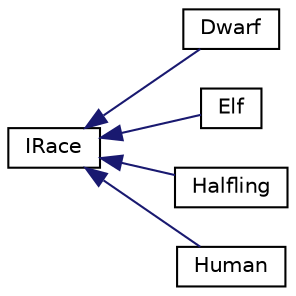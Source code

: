 digraph "Graphical Class Hierarchy"
{
 // LATEX_PDF_SIZE
  edge [fontname="Helvetica",fontsize="10",labelfontname="Helvetica",labelfontsize="10"];
  node [fontname="Helvetica",fontsize="10",shape=record];
  rankdir="LR";
  Node0 [label="IRace",height=0.2,width=0.4,color="black", fillcolor="white", style="filled",URL="$classIRace.html",tooltip=" "];
  Node0 -> Node1 [dir="back",color="midnightblue",fontsize="10",style="solid",fontname="Helvetica"];
  Node1 [label="Dwarf",height=0.2,width=0.4,color="black", fillcolor="white", style="filled",URL="$classDwarf.html",tooltip=" "];
  Node0 -> Node2 [dir="back",color="midnightblue",fontsize="10",style="solid",fontname="Helvetica"];
  Node2 [label="Elf",height=0.2,width=0.4,color="black", fillcolor="white", style="filled",URL="$classElf.html",tooltip=" "];
  Node0 -> Node3 [dir="back",color="midnightblue",fontsize="10",style="solid",fontname="Helvetica"];
  Node3 [label="Halfling",height=0.2,width=0.4,color="black", fillcolor="white", style="filled",URL="$classHalfling.html",tooltip=" "];
  Node0 -> Node4 [dir="back",color="midnightblue",fontsize="10",style="solid",fontname="Helvetica"];
  Node4 [label="Human",height=0.2,width=0.4,color="black", fillcolor="white", style="filled",URL="$classHuman.html",tooltip=" "];
}
